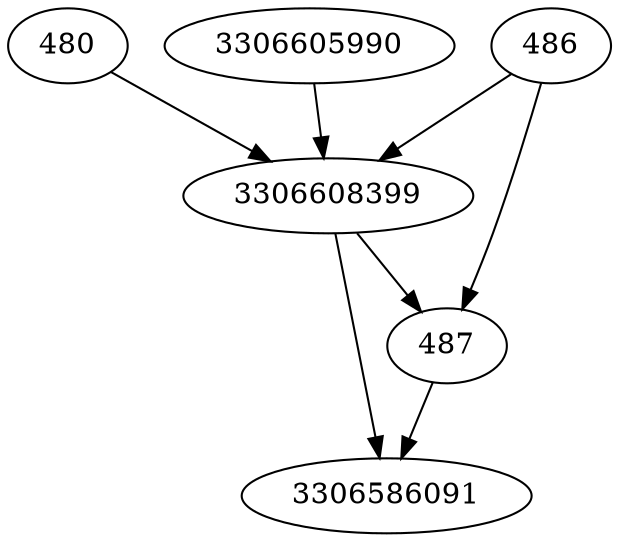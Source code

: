 strict digraph  {
480;
486;
3306605990;
487;
3306586091;
3306608399;
480 -> 3306608399;
486 -> 487;
486 -> 3306608399;
3306605990 -> 3306608399;
487 -> 3306586091;
3306608399 -> 487;
3306608399 -> 3306586091;
}
